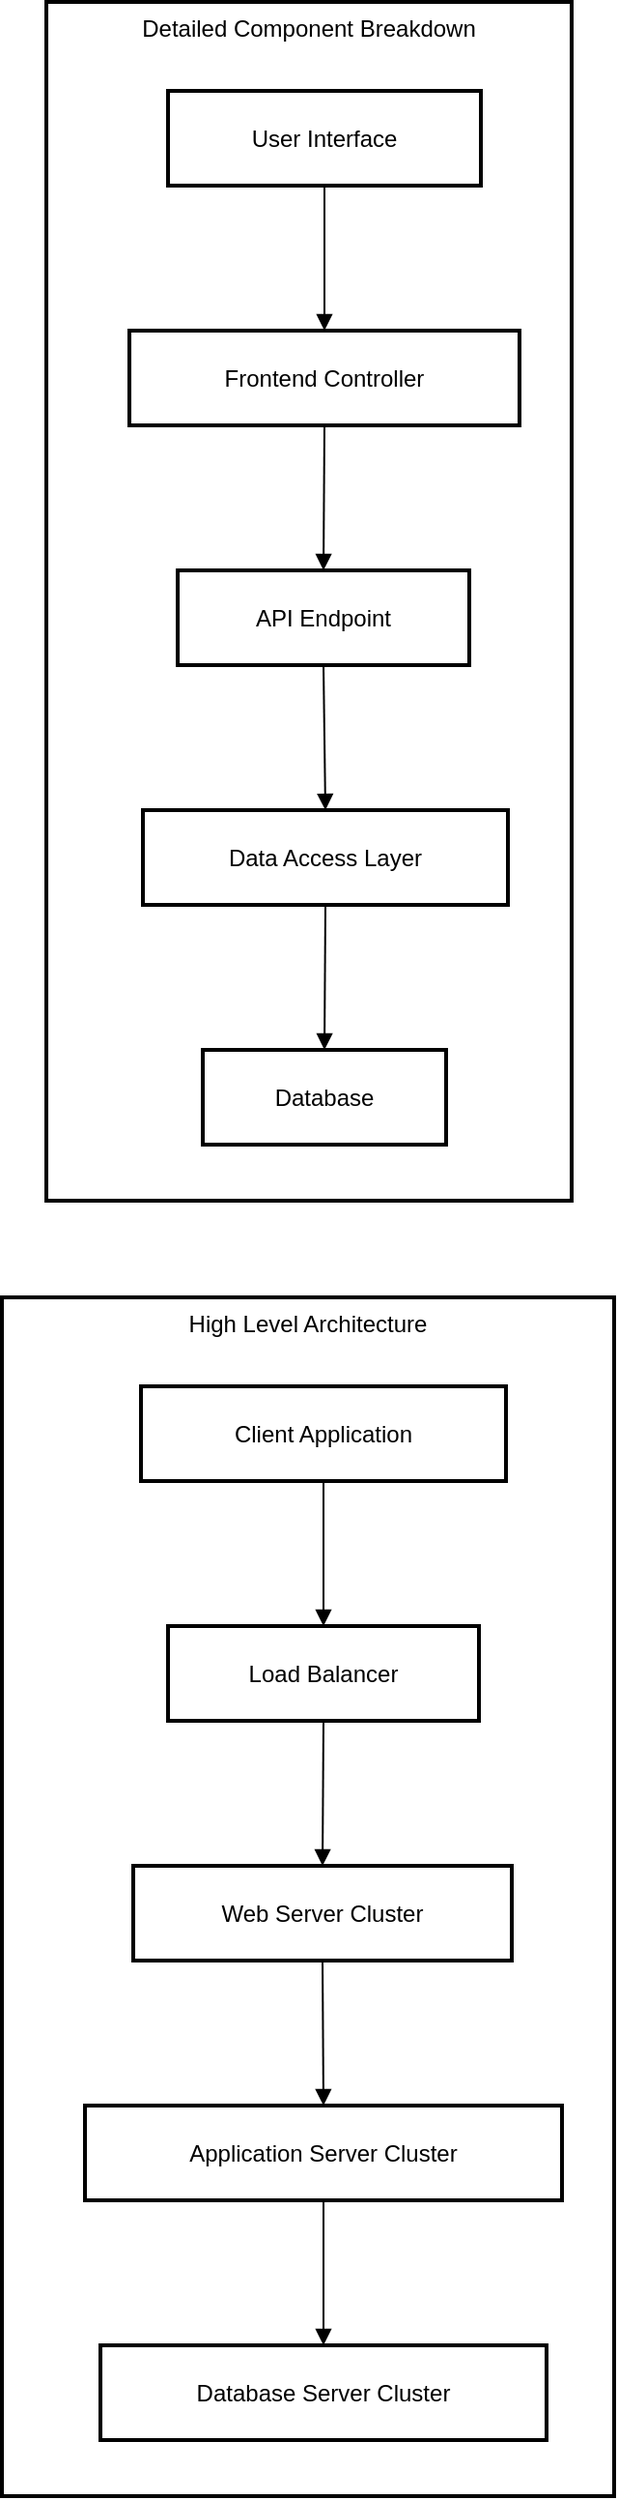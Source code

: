 <mxfile version="24.8.4">
  <diagram name="Page-1" id="AwWhSVCaMtTn4ONCCKUg">
    <mxGraphModel>
      <root>
        <mxCell id="0" />
        <mxCell id="1" parent="0" />
        <mxCell id="2" value="Detailed Component Breakdown" style="whiteSpace=wrap;strokeWidth=2;verticalAlign=top;" vertex="1" parent="1">
          <mxGeometry x="31" y="8" width="272" height="620" as="geometry" />
        </mxCell>
        <mxCell id="3" value="User Interface" style="whiteSpace=wrap;strokeWidth=2;" vertex="1" parent="2">
          <mxGeometry x="63" y="46" width="162" height="49" as="geometry" />
        </mxCell>
        <mxCell id="4" value="Frontend Controller" style="whiteSpace=wrap;strokeWidth=2;" vertex="1" parent="2">
          <mxGeometry x="43" y="170" width="202" height="49" as="geometry" />
        </mxCell>
        <mxCell id="5" value="API Endpoint" style="whiteSpace=wrap;strokeWidth=2;" vertex="1" parent="2">
          <mxGeometry x="68" y="294" width="151" height="49" as="geometry" />
        </mxCell>
        <mxCell id="6" value="Data Access Layer" style="whiteSpace=wrap;strokeWidth=2;" vertex="1" parent="2">
          <mxGeometry x="50" y="418" width="189" height="49" as="geometry" />
        </mxCell>
        <mxCell id="7" value="Database" style="whiteSpace=wrap;strokeWidth=2;" vertex="1" parent="2">
          <mxGeometry x="81" y="542" width="126" height="49" as="geometry" />
        </mxCell>
        <mxCell id="8" value="" style="curved=1;startArrow=none;endArrow=block;exitX=0.5;exitY=0.99;entryX=0.5;entryY=-0.01;" edge="1" parent="2" source="3" target="4">
          <mxGeometry relative="1" as="geometry">
            <Array as="points" />
          </mxGeometry>
        </mxCell>
        <mxCell id="9" value="" style="curved=1;startArrow=none;endArrow=block;exitX=0.5;exitY=0.99;entryX=0.5;entryY=-0.01;" edge="1" parent="2" source="4" target="5">
          <mxGeometry relative="1" as="geometry">
            <Array as="points" />
          </mxGeometry>
        </mxCell>
        <mxCell id="10" value="" style="curved=1;startArrow=none;endArrow=block;exitX=0.5;exitY=0.99;entryX=0.5;entryY=-0.01;" edge="1" parent="2" source="5" target="6">
          <mxGeometry relative="1" as="geometry">
            <Array as="points" />
          </mxGeometry>
        </mxCell>
        <mxCell id="11" value="" style="curved=1;startArrow=none;endArrow=block;exitX=0.5;exitY=0.99;entryX=0.5;entryY=-0.01;" edge="1" parent="2" source="6" target="7">
          <mxGeometry relative="1" as="geometry">
            <Array as="points" />
          </mxGeometry>
        </mxCell>
        <mxCell id="12" value="High Level Architecture" style="whiteSpace=wrap;strokeWidth=2;verticalAlign=top;" vertex="1" parent="1">
          <mxGeometry x="8" y="678" width="317" height="620" as="geometry" />
        </mxCell>
        <mxCell id="13" value="Client Application" style="whiteSpace=wrap;strokeWidth=2;" vertex="1" parent="12">
          <mxGeometry x="72" y="46" width="189" height="49" as="geometry" />
        </mxCell>
        <mxCell id="14" value="Load Balancer" style="whiteSpace=wrap;strokeWidth=2;" vertex="1" parent="12">
          <mxGeometry x="86" y="170" width="161" height="49" as="geometry" />
        </mxCell>
        <mxCell id="15" value="Web Server Cluster" style="whiteSpace=wrap;strokeWidth=2;" vertex="1" parent="12">
          <mxGeometry x="68" y="294" width="196" height="49" as="geometry" />
        </mxCell>
        <mxCell id="16" value="Application Server Cluster" style="whiteSpace=wrap;strokeWidth=2;" vertex="1" parent="12">
          <mxGeometry x="43" y="418" width="247" height="49" as="geometry" />
        </mxCell>
        <mxCell id="17" value="Database Server Cluster" style="whiteSpace=wrap;strokeWidth=2;" vertex="1" parent="12">
          <mxGeometry x="51" y="542" width="231" height="49" as="geometry" />
        </mxCell>
        <mxCell id="18" value="" style="curved=1;startArrow=none;endArrow=block;exitX=0.5;exitY=0.99;entryX=0.5;entryY=-0.01;" edge="1" parent="12" source="13" target="14">
          <mxGeometry relative="1" as="geometry">
            <Array as="points" />
          </mxGeometry>
        </mxCell>
        <mxCell id="19" value="" style="curved=1;startArrow=none;endArrow=block;exitX=0.5;exitY=0.99;entryX=0.5;entryY=-0.01;" edge="1" parent="12" source="14" target="15">
          <mxGeometry relative="1" as="geometry">
            <Array as="points" />
          </mxGeometry>
        </mxCell>
        <mxCell id="20" value="" style="curved=1;startArrow=none;endArrow=block;exitX=0.5;exitY=0.99;entryX=0.5;entryY=-0.01;" edge="1" parent="12" source="15" target="16">
          <mxGeometry relative="1" as="geometry">
            <Array as="points" />
          </mxGeometry>
        </mxCell>
        <mxCell id="21" value="" style="curved=1;startArrow=none;endArrow=block;exitX=0.5;exitY=0.99;entryX=0.5;entryY=-0.01;" edge="1" parent="12" source="16" target="17">
          <mxGeometry relative="1" as="geometry">
            <Array as="points" />
          </mxGeometry>
        </mxCell>
      </root>
    </mxGraphModel>
  </diagram>
</mxfile>
